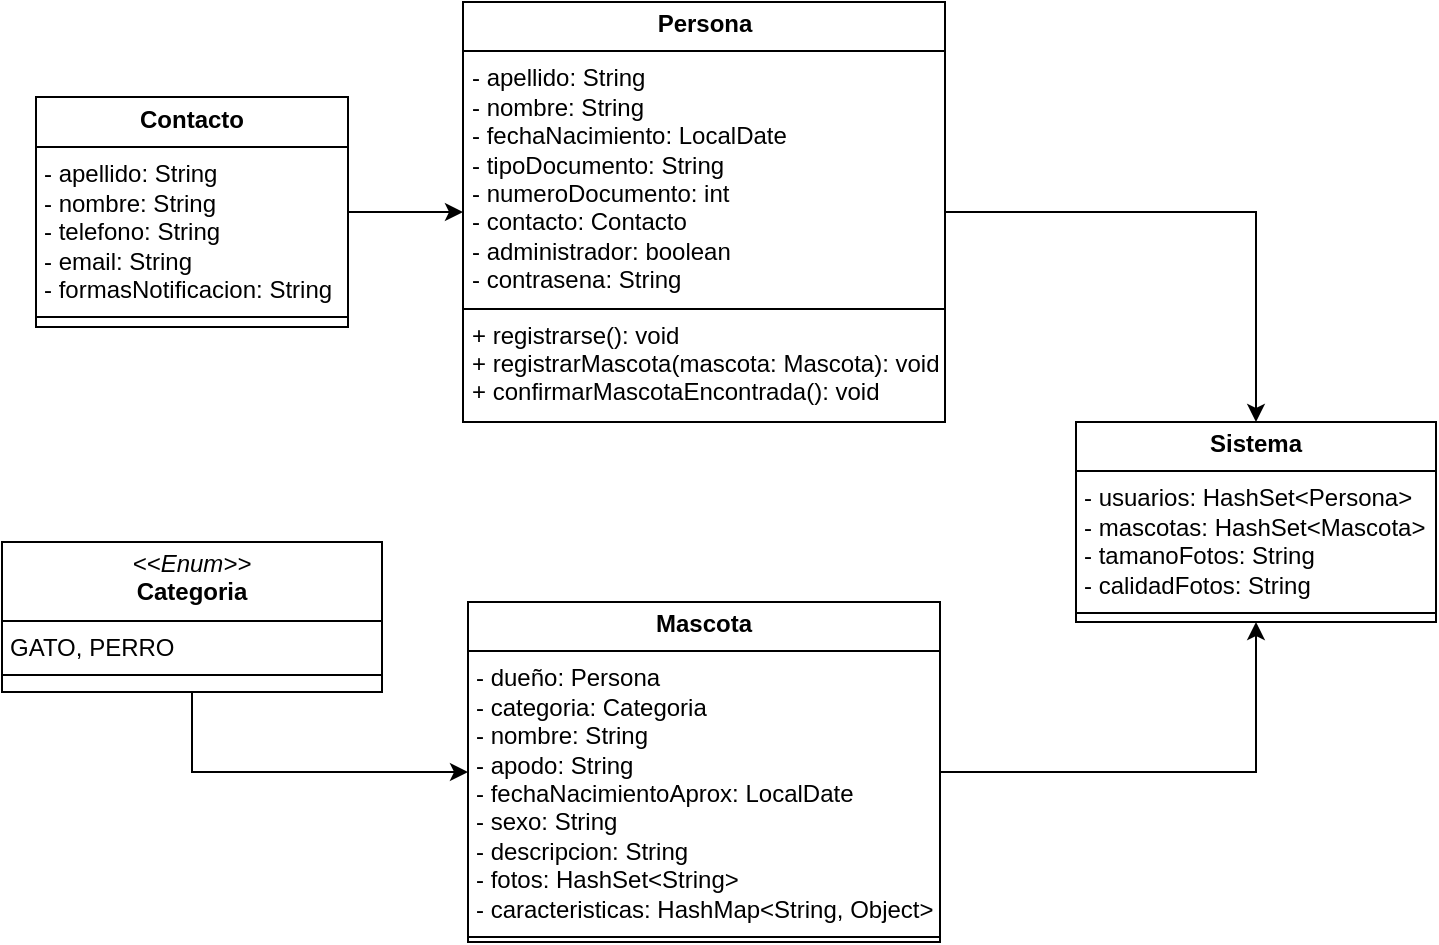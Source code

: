 <mxfile version="24.4.4" type="device">
  <diagram name="Página-1" id="8Q8YwhvfXRTCVRHJK6Wi">
    <mxGraphModel dx="1050" dy="495" grid="1" gridSize="10" guides="1" tooltips="1" connect="1" arrows="1" fold="1" page="1" pageScale="1" pageWidth="827" pageHeight="1169" math="0" shadow="0">
      <root>
        <mxCell id="0" />
        <mxCell id="1" parent="0" />
        <mxCell id="rZlOQJ1Qyw8h2mbZOWGR-14" style="edgeStyle=orthogonalEdgeStyle;rounded=0;orthogonalLoop=1;jettySize=auto;html=1;exitX=1;exitY=0.5;exitDx=0;exitDy=0;entryX=0.5;entryY=0;entryDx=0;entryDy=0;" edge="1" parent="1" source="rZlOQJ1Qyw8h2mbZOWGR-1" target="rZlOQJ1Qyw8h2mbZOWGR-12">
          <mxGeometry relative="1" as="geometry" />
        </mxCell>
        <mxCell id="rZlOQJ1Qyw8h2mbZOWGR-1" value="&lt;p style=&quot;margin:0px;margin-top:4px;text-align:center;&quot;&gt;&lt;b&gt;Persona&lt;/b&gt;&lt;/p&gt;&lt;hr size=&quot;1&quot; style=&quot;border-style:solid;&quot;&gt;&lt;p style=&quot;margin:0px;margin-left:4px;&quot;&gt;- apellido: String&lt;/p&gt;&lt;p style=&quot;margin:0px;margin-left:4px;&quot;&gt;- nombre: String&lt;/p&gt;&lt;p style=&quot;margin:0px;margin-left:4px;&quot;&gt;- fechaNacimiento: LocalDate&lt;/p&gt;&lt;p style=&quot;margin:0px;margin-left:4px;&quot;&gt;- tipoDocumento: String&lt;/p&gt;&lt;p style=&quot;margin:0px;margin-left:4px;&quot;&gt;- numeroDocumento: int&lt;/p&gt;&lt;p style=&quot;margin:0px;margin-left:4px;&quot;&gt;- contacto: Contacto&lt;/p&gt;&lt;p style=&quot;margin:0px;margin-left:4px;&quot;&gt;- administrador: boolean&lt;/p&gt;&lt;p style=&quot;margin:0px;margin-left:4px;&quot;&gt;- contrasena: String&lt;/p&gt;&lt;hr size=&quot;1&quot; style=&quot;border-style:solid;&quot;&gt;&lt;p style=&quot;margin:0px;margin-left:4px;&quot;&gt;+ registrarse(): void&lt;/p&gt;&lt;p style=&quot;margin:0px;margin-left:4px;&quot;&gt;+ registrarMascota(mascota: Mascota): void&lt;/p&gt;&lt;p style=&quot;margin:0px;margin-left:4px;&quot;&gt;+ confirmarMascotaEncontrada(): void&lt;/p&gt;" style="verticalAlign=top;align=left;overflow=fill;html=1;whiteSpace=wrap;" vertex="1" parent="1">
          <mxGeometry x="293.5" y="20" width="241" height="210" as="geometry" />
        </mxCell>
        <mxCell id="rZlOQJ1Qyw8h2mbZOWGR-15" style="edgeStyle=orthogonalEdgeStyle;rounded=0;orthogonalLoop=1;jettySize=auto;html=1;exitX=1;exitY=0.5;exitDx=0;exitDy=0;entryX=0;entryY=0.5;entryDx=0;entryDy=0;" edge="1" parent="1" source="rZlOQJ1Qyw8h2mbZOWGR-2" target="rZlOQJ1Qyw8h2mbZOWGR-1">
          <mxGeometry relative="1" as="geometry" />
        </mxCell>
        <mxCell id="rZlOQJ1Qyw8h2mbZOWGR-2" value="&lt;p style=&quot;margin:0px;margin-top:4px;text-align:center;&quot;&gt;&lt;b&gt;Contacto&lt;/b&gt;&lt;/p&gt;&lt;hr size=&quot;1&quot; style=&quot;border-style:solid;&quot;&gt;&lt;p style=&quot;margin:0px;margin-left:4px;&quot;&gt;- apellido: String&lt;/p&gt;&lt;p style=&quot;margin:0px;margin-left:4px;&quot;&gt;- nombre: String&lt;/p&gt;&lt;p style=&quot;margin:0px;margin-left:4px;&quot;&gt;- telefono: String&lt;/p&gt;&lt;p style=&quot;margin:0px;margin-left:4px;&quot;&gt;- email: String&lt;/p&gt;&lt;p style=&quot;margin:0px;margin-left:4px;&quot;&gt;- formasNotificacion: String&lt;/p&gt;&lt;hr size=&quot;1&quot; style=&quot;border-style:solid;&quot;&gt;&lt;p style=&quot;margin:0px;margin-left:4px;&quot;&gt;&lt;br&gt;&lt;/p&gt;" style="verticalAlign=top;align=left;overflow=fill;html=1;whiteSpace=wrap;" vertex="1" parent="1">
          <mxGeometry x="80" y="67.5" width="156" height="115" as="geometry" />
        </mxCell>
        <mxCell id="rZlOQJ1Qyw8h2mbZOWGR-13" style="edgeStyle=orthogonalEdgeStyle;rounded=0;orthogonalLoop=1;jettySize=auto;html=1;exitX=1;exitY=0.5;exitDx=0;exitDy=0;entryX=0.5;entryY=1;entryDx=0;entryDy=0;" edge="1" parent="1" source="rZlOQJ1Qyw8h2mbZOWGR-3" target="rZlOQJ1Qyw8h2mbZOWGR-12">
          <mxGeometry relative="1" as="geometry" />
        </mxCell>
        <mxCell id="rZlOQJ1Qyw8h2mbZOWGR-3" value="&lt;p style=&quot;margin:0px;margin-top:4px;text-align:center;&quot;&gt;&lt;b&gt;Mascota&lt;/b&gt;&lt;/p&gt;&lt;hr size=&quot;1&quot; style=&quot;border-style:solid;&quot;&gt;&lt;p style=&quot;margin:0px;margin-left:4px;&quot;&gt;&lt;span style=&quot;background-color: initial;&quot;&gt;- dueño: Persona&lt;/span&gt;&lt;/p&gt;&lt;p style=&quot;margin:0px;margin-left:4px;&quot;&gt;&lt;span style=&quot;background-color: initial;&quot;&gt;- categoria: Categoria&lt;/span&gt;&lt;br&gt;&lt;/p&gt;&lt;p style=&quot;margin:0px;margin-left:4px;&quot;&gt;- nombre: String&lt;/p&gt;&lt;p style=&quot;margin:0px;margin-left:4px;&quot;&gt;- apodo: String&lt;/p&gt;&lt;p style=&quot;margin:0px;margin-left:4px;&quot;&gt;- fechaNacimientoAprox: LocalDate&lt;/p&gt;&lt;p style=&quot;margin:0px;margin-left:4px;&quot;&gt;- sexo: String&lt;/p&gt;&lt;p style=&quot;margin:0px;margin-left:4px;&quot;&gt;- descripcion: String&lt;/p&gt;&lt;p style=&quot;margin:0px;margin-left:4px;&quot;&gt;- fotos: HashSet&amp;lt;String&amp;gt;&lt;/p&gt;&lt;p style=&quot;margin:0px;margin-left:4px;&quot;&gt;- caracteristicas: HashMap&amp;lt;String, Object&amp;gt;&lt;/p&gt;&lt;hr size=&quot;1&quot; style=&quot;border-style:solid;&quot;&gt;&lt;p style=&quot;margin:0px;margin-left:4px;&quot;&gt;&lt;br&gt;&lt;/p&gt;" style="verticalAlign=top;align=left;overflow=fill;html=1;whiteSpace=wrap;" vertex="1" parent="1">
          <mxGeometry x="296" y="320" width="236" height="170" as="geometry" />
        </mxCell>
        <mxCell id="rZlOQJ1Qyw8h2mbZOWGR-16" style="edgeStyle=orthogonalEdgeStyle;rounded=0;orthogonalLoop=1;jettySize=auto;html=1;exitX=0.5;exitY=1;exitDx=0;exitDy=0;entryX=0;entryY=0.5;entryDx=0;entryDy=0;" edge="1" parent="1" source="rZlOQJ1Qyw8h2mbZOWGR-5" target="rZlOQJ1Qyw8h2mbZOWGR-3">
          <mxGeometry relative="1" as="geometry" />
        </mxCell>
        <mxCell id="rZlOQJ1Qyw8h2mbZOWGR-5" value="&lt;p style=&quot;margin:0px;margin-top:4px;text-align:center;&quot;&gt;&lt;i&gt;&amp;lt;&amp;lt;Enum&amp;gt;&amp;gt;&lt;/i&gt;&lt;br&gt;&lt;b&gt;Categoria&lt;/b&gt;&lt;/p&gt;&lt;hr size=&quot;1&quot; style=&quot;border-style:solid;&quot;&gt;&lt;p style=&quot;margin:0px;margin-left:4px;&quot;&gt;GATO, PERRO&lt;/p&gt;&lt;hr size=&quot;1&quot; style=&quot;border-style:solid;&quot;&gt;&lt;p style=&quot;margin:0px;margin-left:4px;&quot;&gt;&lt;br&gt;&lt;/p&gt;" style="verticalAlign=top;align=left;overflow=fill;html=1;whiteSpace=wrap;" vertex="1" parent="1">
          <mxGeometry x="63" y="290" width="190" height="75" as="geometry" />
        </mxCell>
        <mxCell id="rZlOQJ1Qyw8h2mbZOWGR-12" value="&lt;p style=&quot;margin:0px;margin-top:4px;text-align:center;&quot;&gt;&lt;b&gt;Sistema&lt;/b&gt;&lt;/p&gt;&lt;hr size=&quot;1&quot; style=&quot;border-style:solid;&quot;&gt;&lt;p style=&quot;margin:0px;margin-left:4px;&quot;&gt;- usuarios: HashSet&amp;lt;Persona&amp;gt;&lt;/p&gt;&lt;p style=&quot;margin:0px;margin-left:4px;&quot;&gt;- mascotas: HashSet&amp;lt;Mascota&amp;gt;&lt;/p&gt;&lt;p style=&quot;margin:0px;margin-left:4px;&quot;&gt;- tamanoFotos: String&lt;/p&gt;&lt;p style=&quot;margin:0px;margin-left:4px;&quot;&gt;- calidadFotos: String&lt;/p&gt;&lt;hr size=&quot;1&quot; style=&quot;border-style:solid;&quot;&gt;&lt;p style=&quot;margin:0px;margin-left:4px;&quot;&gt;&lt;br&gt;&lt;/p&gt;" style="verticalAlign=top;align=left;overflow=fill;html=1;whiteSpace=wrap;" vertex="1" parent="1">
          <mxGeometry x="600" y="230" width="180" height="100" as="geometry" />
        </mxCell>
      </root>
    </mxGraphModel>
  </diagram>
</mxfile>
